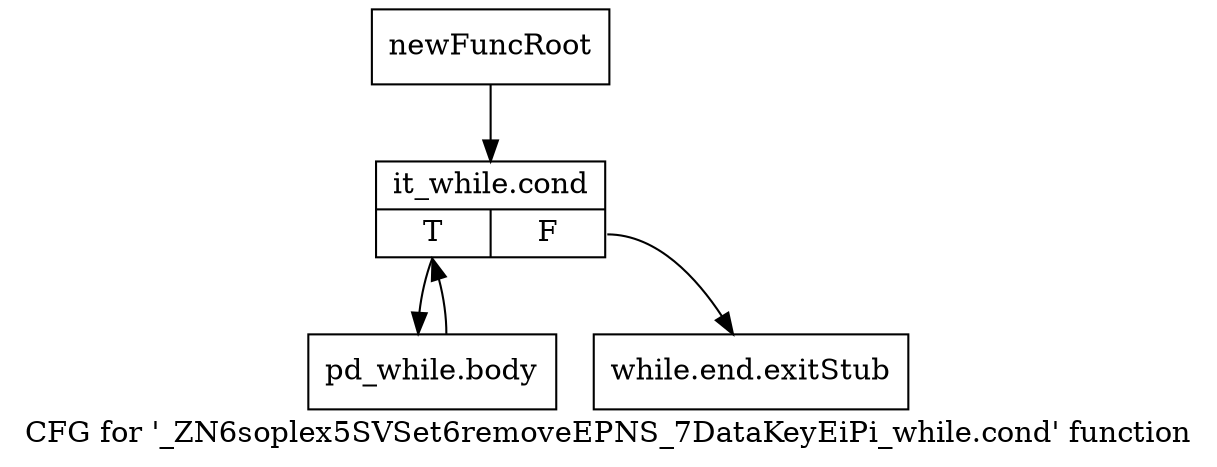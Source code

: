 digraph "CFG for '_ZN6soplex5SVSet6removeEPNS_7DataKeyEiPi_while.cond' function" {
	label="CFG for '_ZN6soplex5SVSet6removeEPNS_7DataKeyEiPi_while.cond' function";

	Node0x2fa3c70 [shape=record,label="{newFuncRoot}"];
	Node0x2fa3c70 -> Node0x2fa40a0;
	Node0x2fa3cc0 [shape=record,label="{while.end.exitStub}"];
	Node0x2fa40a0 [shape=record,label="{it_while.cond|{<s0>T|<s1>F}}"];
	Node0x2fa40a0:s0 -> Node0x2fa40f0;
	Node0x2fa40a0:s1 -> Node0x2fa3cc0;
	Node0x2fa40f0 [shape=record,label="{pd_while.body}"];
	Node0x2fa40f0 -> Node0x2fa40a0;
}
